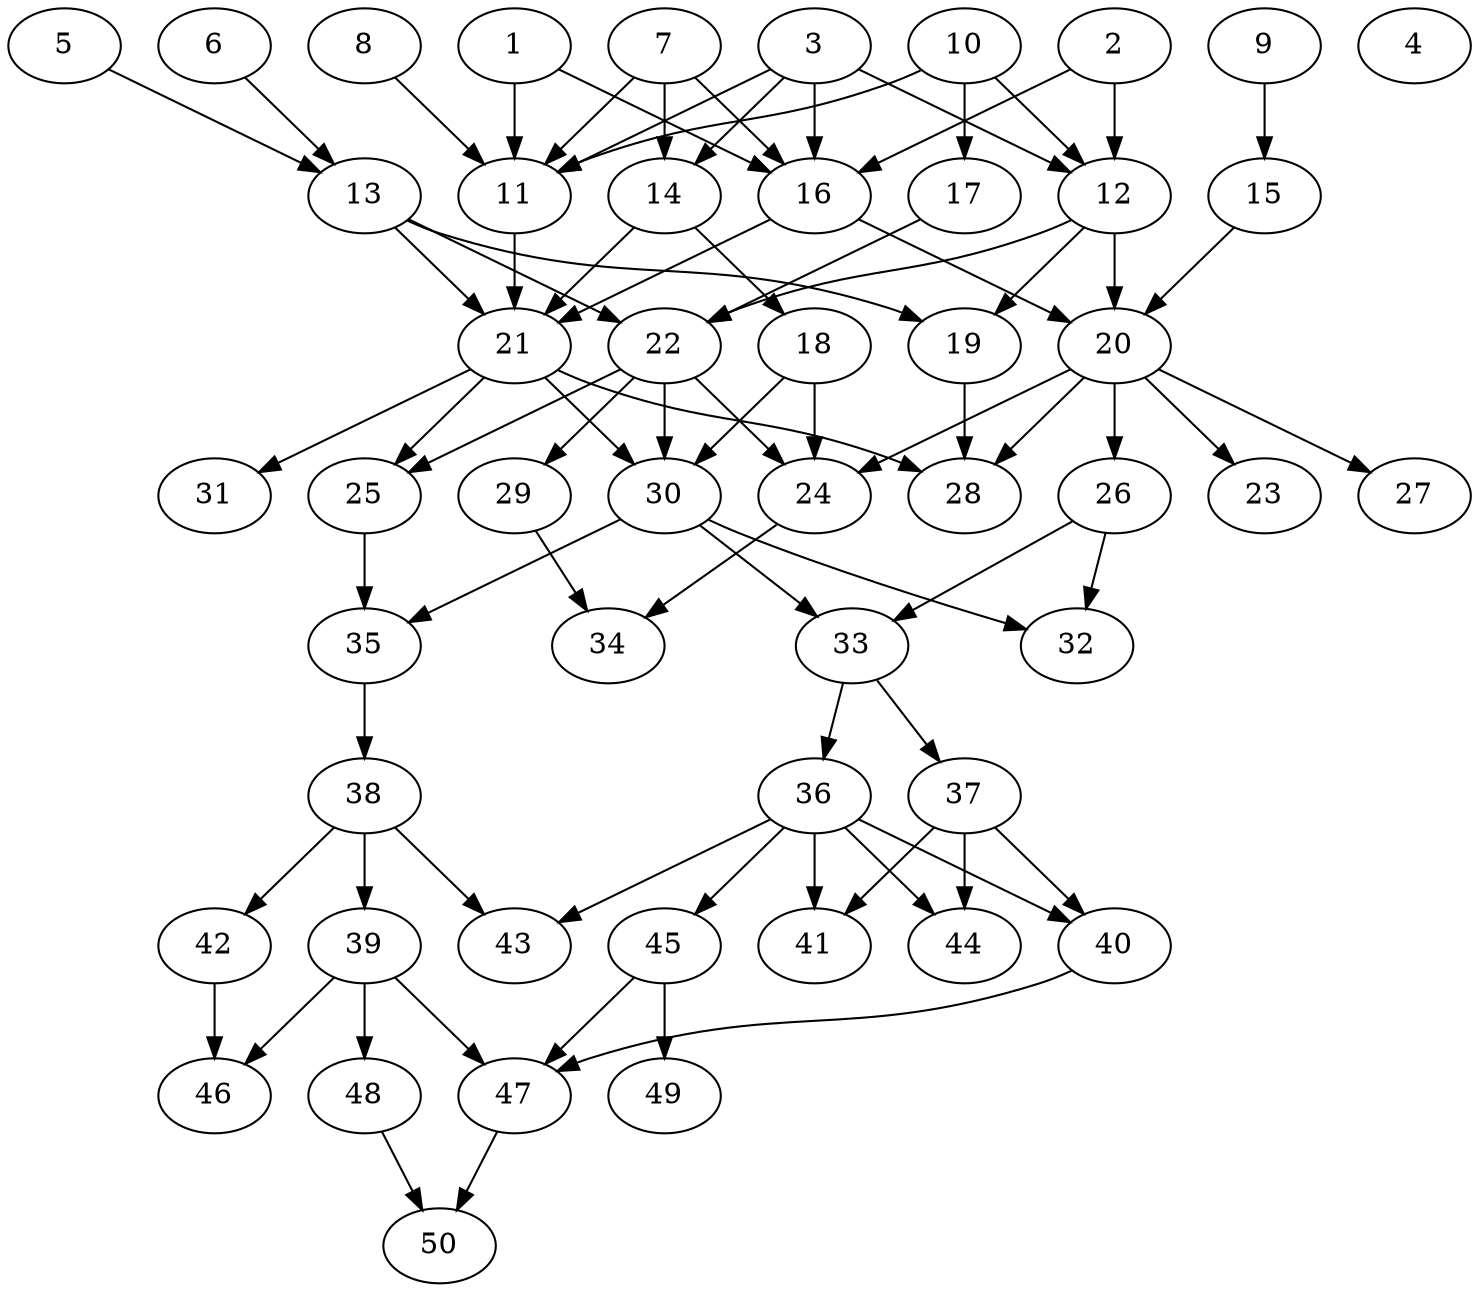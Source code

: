 // DAG automatically generated by daggen at Tue Aug  6 16:32:29 2019
// ./daggen --dot -n 50 --ccr 0.3 --fat 0.5 --regular 0.5 --density 0.5 --mindata 5242880 --maxdata 52428800 
digraph G {
  1 [size="150121813", alpha="0.17", expect_size="45036544"] 
  1 -> 11 [size ="45036544"]
  1 -> 16 [size ="45036544"]
  2 [size="98665813", alpha="0.14", expect_size="29599744"] 
  2 -> 12 [size ="29599744"]
  2 -> 16 [size ="29599744"]
  3 [size="23828480", alpha="0.17", expect_size="7148544"] 
  3 -> 11 [size ="7148544"]
  3 -> 12 [size ="7148544"]
  3 -> 14 [size ="7148544"]
  3 -> 16 [size ="7148544"]
  4 [size="137082880", alpha="0.18", expect_size="41124864"] 
  5 [size="131563520", alpha="0.09", expect_size="39469056"] 
  5 -> 13 [size ="39469056"]
  6 [size="152866133", alpha="0.03", expect_size="45859840"] 
  6 -> 13 [size ="45859840"]
  7 [size="74274133", alpha="0.15", expect_size="22282240"] 
  7 -> 11 [size ="22282240"]
  7 -> 14 [size ="22282240"]
  7 -> 16 [size ="22282240"]
  8 [size="161928533", alpha="0.06", expect_size="48578560"] 
  8 -> 11 [size ="48578560"]
  9 [size="52913493", alpha="0.09", expect_size="15874048"] 
  9 -> 15 [size ="15874048"]
  10 [size="63528960", alpha="0.13", expect_size="19058688"] 
  10 -> 11 [size ="19058688"]
  10 -> 12 [size ="19058688"]
  10 -> 17 [size ="19058688"]
  11 [size="132416853", alpha="0.19", expect_size="39725056"] 
  11 -> 21 [size ="39725056"]
  12 [size="108141227", alpha="0.01", expect_size="32442368"] 
  12 -> 19 [size ="32442368"]
  12 -> 20 [size ="32442368"]
  12 -> 22 [size ="32442368"]
  13 [size="59648000", alpha="0.11", expect_size="17894400"] 
  13 -> 19 [size ="17894400"]
  13 -> 21 [size ="17894400"]
  13 -> 22 [size ="17894400"]
  14 [size="34764800", alpha="0.12", expect_size="10429440"] 
  14 -> 18 [size ="10429440"]
  14 -> 21 [size ="10429440"]
  15 [size="20258133", alpha="0.15", expect_size="6077440"] 
  15 -> 20 [size ="6077440"]
  16 [size="87985493", alpha="0.05", expect_size="26395648"] 
  16 -> 20 [size ="26395648"]
  16 -> 21 [size ="26395648"]
  17 [size="113384107", alpha="0.05", expect_size="34015232"] 
  17 -> 22 [size ="34015232"]
  18 [size="72219307", alpha="0.04", expect_size="21665792"] 
  18 -> 24 [size ="21665792"]
  18 -> 30 [size ="21665792"]
  19 [size="115636907", alpha="0.01", expect_size="34691072"] 
  19 -> 28 [size ="34691072"]
  20 [size="33003520", alpha="0.10", expect_size="9901056"] 
  20 -> 23 [size ="9901056"]
  20 -> 24 [size ="9901056"]
  20 -> 26 [size ="9901056"]
  20 -> 27 [size ="9901056"]
  20 -> 28 [size ="9901056"]
  21 [size="134604800", alpha="0.16", expect_size="40381440"] 
  21 -> 25 [size ="40381440"]
  21 -> 28 [size ="40381440"]
  21 -> 30 [size ="40381440"]
  21 -> 31 [size ="40381440"]
  22 [size="123562667", alpha="0.12", expect_size="37068800"] 
  22 -> 24 [size ="37068800"]
  22 -> 25 [size ="37068800"]
  22 -> 29 [size ="37068800"]
  22 -> 30 [size ="37068800"]
  23 [size="132642133", alpha="0.09", expect_size="39792640"] 
  24 [size="59682133", alpha="0.02", expect_size="17904640"] 
  24 -> 34 [size ="17904640"]
  25 [size="153047040", alpha="0.09", expect_size="45914112"] 
  25 -> 35 [size ="45914112"]
  26 [size="112322560", alpha="0.13", expect_size="33696768"] 
  26 -> 32 [size ="33696768"]
  26 -> 33 [size ="33696768"]
  27 [size="149248000", alpha="0.04", expect_size="44774400"] 
  28 [size="31788373", alpha="0.14", expect_size="9536512"] 
  29 [size="65515520", alpha="0.08", expect_size="19654656"] 
  29 -> 34 [size ="19654656"]
  30 [size="71430827", alpha="0.08", expect_size="21429248"] 
  30 -> 32 [size ="21429248"]
  30 -> 33 [size ="21429248"]
  30 -> 35 [size ="21429248"]
  31 [size="149186560", alpha="0.02", expect_size="44755968"] 
  32 [size="116862293", alpha="0.09", expect_size="35058688"] 
  33 [size="55644160", alpha="0.00", expect_size="16693248"] 
  33 -> 36 [size ="16693248"]
  33 -> 37 [size ="16693248"]
  34 [size="129174187", alpha="0.14", expect_size="38752256"] 
  35 [size="142489600", alpha="0.08", expect_size="42746880"] 
  35 -> 38 [size ="42746880"]
  36 [size="52391253", alpha="0.11", expect_size="15717376"] 
  36 -> 40 [size ="15717376"]
  36 -> 41 [size ="15717376"]
  36 -> 43 [size ="15717376"]
  36 -> 44 [size ="15717376"]
  36 -> 45 [size ="15717376"]
  37 [size="151562240", alpha="0.06", expect_size="45468672"] 
  37 -> 40 [size ="45468672"]
  37 -> 41 [size ="45468672"]
  37 -> 44 [size ="45468672"]
  38 [size="24934400", alpha="0.08", expect_size="7480320"] 
  38 -> 39 [size ="7480320"]
  38 -> 42 [size ="7480320"]
  38 -> 43 [size ="7480320"]
  39 [size="131539627", alpha="0.03", expect_size="39461888"] 
  39 -> 46 [size ="39461888"]
  39 -> 47 [size ="39461888"]
  39 -> 48 [size ="39461888"]
  40 [size="34959360", alpha="0.20", expect_size="10487808"] 
  40 -> 47 [size ="10487808"]
  41 [size="95815680", alpha="0.11", expect_size="28744704"] 
  42 [size="114476373", alpha="0.16", expect_size="34342912"] 
  42 -> 46 [size ="34342912"]
  43 [size="24326827", alpha="0.16", expect_size="7298048"] 
  44 [size="24821760", alpha="0.01", expect_size="7446528"] 
  45 [size="133253120", alpha="0.03", expect_size="39975936"] 
  45 -> 47 [size ="39975936"]
  45 -> 49 [size ="39975936"]
  46 [size="37826560", alpha="0.18", expect_size="11347968"] 
  47 [size="123630933", alpha="0.09", expect_size="37089280"] 
  47 -> 50 [size ="37089280"]
  48 [size="172004693", alpha="0.02", expect_size="51601408"] 
  48 -> 50 [size ="51601408"]
  49 [size="80397653", alpha="0.01", expect_size="24119296"] 
  50 [size="104267093", alpha="0.07", expect_size="31280128"] 
}
